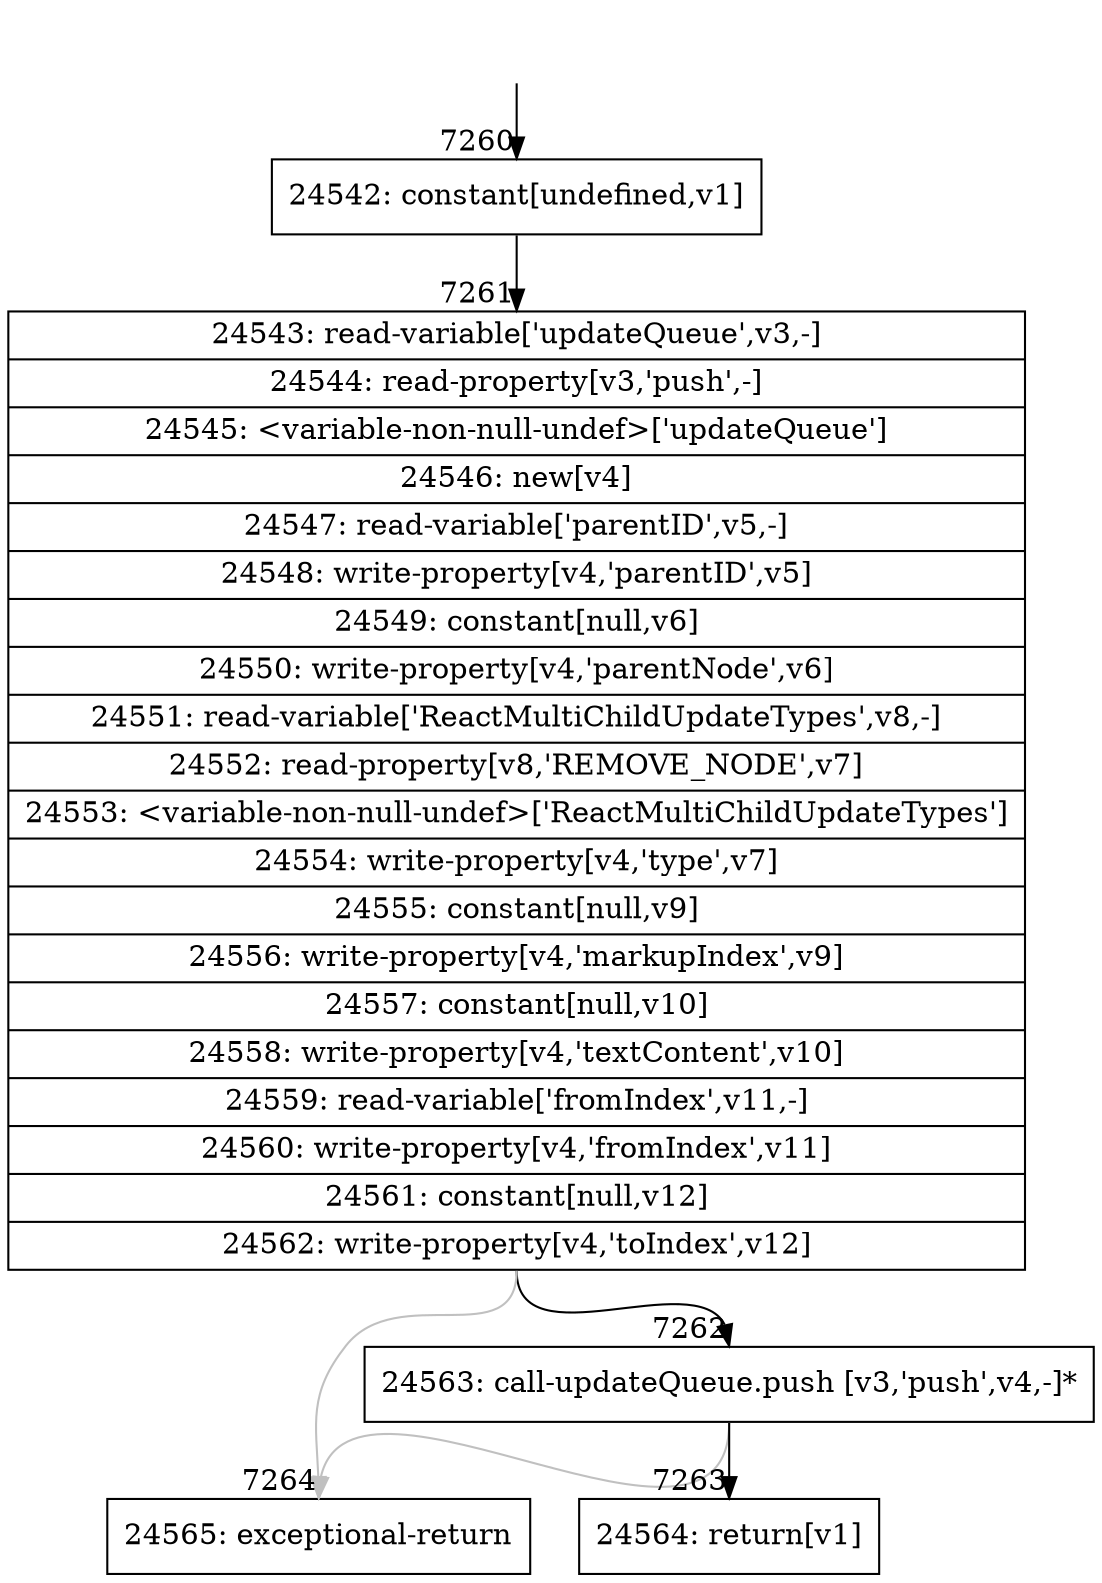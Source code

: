 digraph {
rankdir="TD"
BB_entry500[shape=none,label=""];
BB_entry500 -> BB7260 [tailport=s, headport=n, headlabel="    7260"]
BB7260 [shape=record label="{24542: constant[undefined,v1]}" ] 
BB7260 -> BB7261 [tailport=s, headport=n, headlabel="      7261"]
BB7261 [shape=record label="{24543: read-variable['updateQueue',v3,-]|24544: read-property[v3,'push',-]|24545: \<variable-non-null-undef\>['updateQueue']|24546: new[v4]|24547: read-variable['parentID',v5,-]|24548: write-property[v4,'parentID',v5]|24549: constant[null,v6]|24550: write-property[v4,'parentNode',v6]|24551: read-variable['ReactMultiChildUpdateTypes',v8,-]|24552: read-property[v8,'REMOVE_NODE',v7]|24553: \<variable-non-null-undef\>['ReactMultiChildUpdateTypes']|24554: write-property[v4,'type',v7]|24555: constant[null,v9]|24556: write-property[v4,'markupIndex',v9]|24557: constant[null,v10]|24558: write-property[v4,'textContent',v10]|24559: read-variable['fromIndex',v11,-]|24560: write-property[v4,'fromIndex',v11]|24561: constant[null,v12]|24562: write-property[v4,'toIndex',v12]}" ] 
BB7261 -> BB7262 [tailport=s, headport=n, headlabel="      7262"]
BB7261 -> BB7264 [tailport=s, headport=n, color=gray, headlabel="      7264"]
BB7262 [shape=record label="{24563: call-updateQueue.push [v3,'push',v4,-]*}" ] 
BB7262 -> BB7263 [tailport=s, headport=n, headlabel="      7263"]
BB7262 -> BB7264 [tailport=s, headport=n, color=gray]
BB7263 [shape=record label="{24564: return[v1]}" ] 
BB7264 [shape=record label="{24565: exceptional-return}" ] 
//#$~ 12749
}
